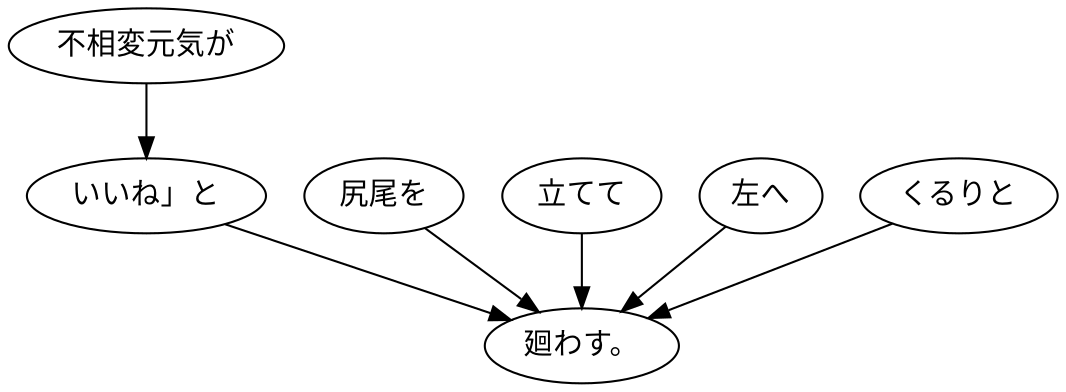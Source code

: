 digraph graph721 {
	node0 [label="不相変元気が"];
	node1 [label="いいね」と"];
	node2 [label="尻尾を"];
	node3 [label="立てて"];
	node4 [label="左へ"];
	node5 [label="くるりと"];
	node6 [label="廻わす。"];
	node0 -> node1;
	node1 -> node6;
	node2 -> node6;
	node3 -> node6;
	node4 -> node6;
	node5 -> node6;
}
